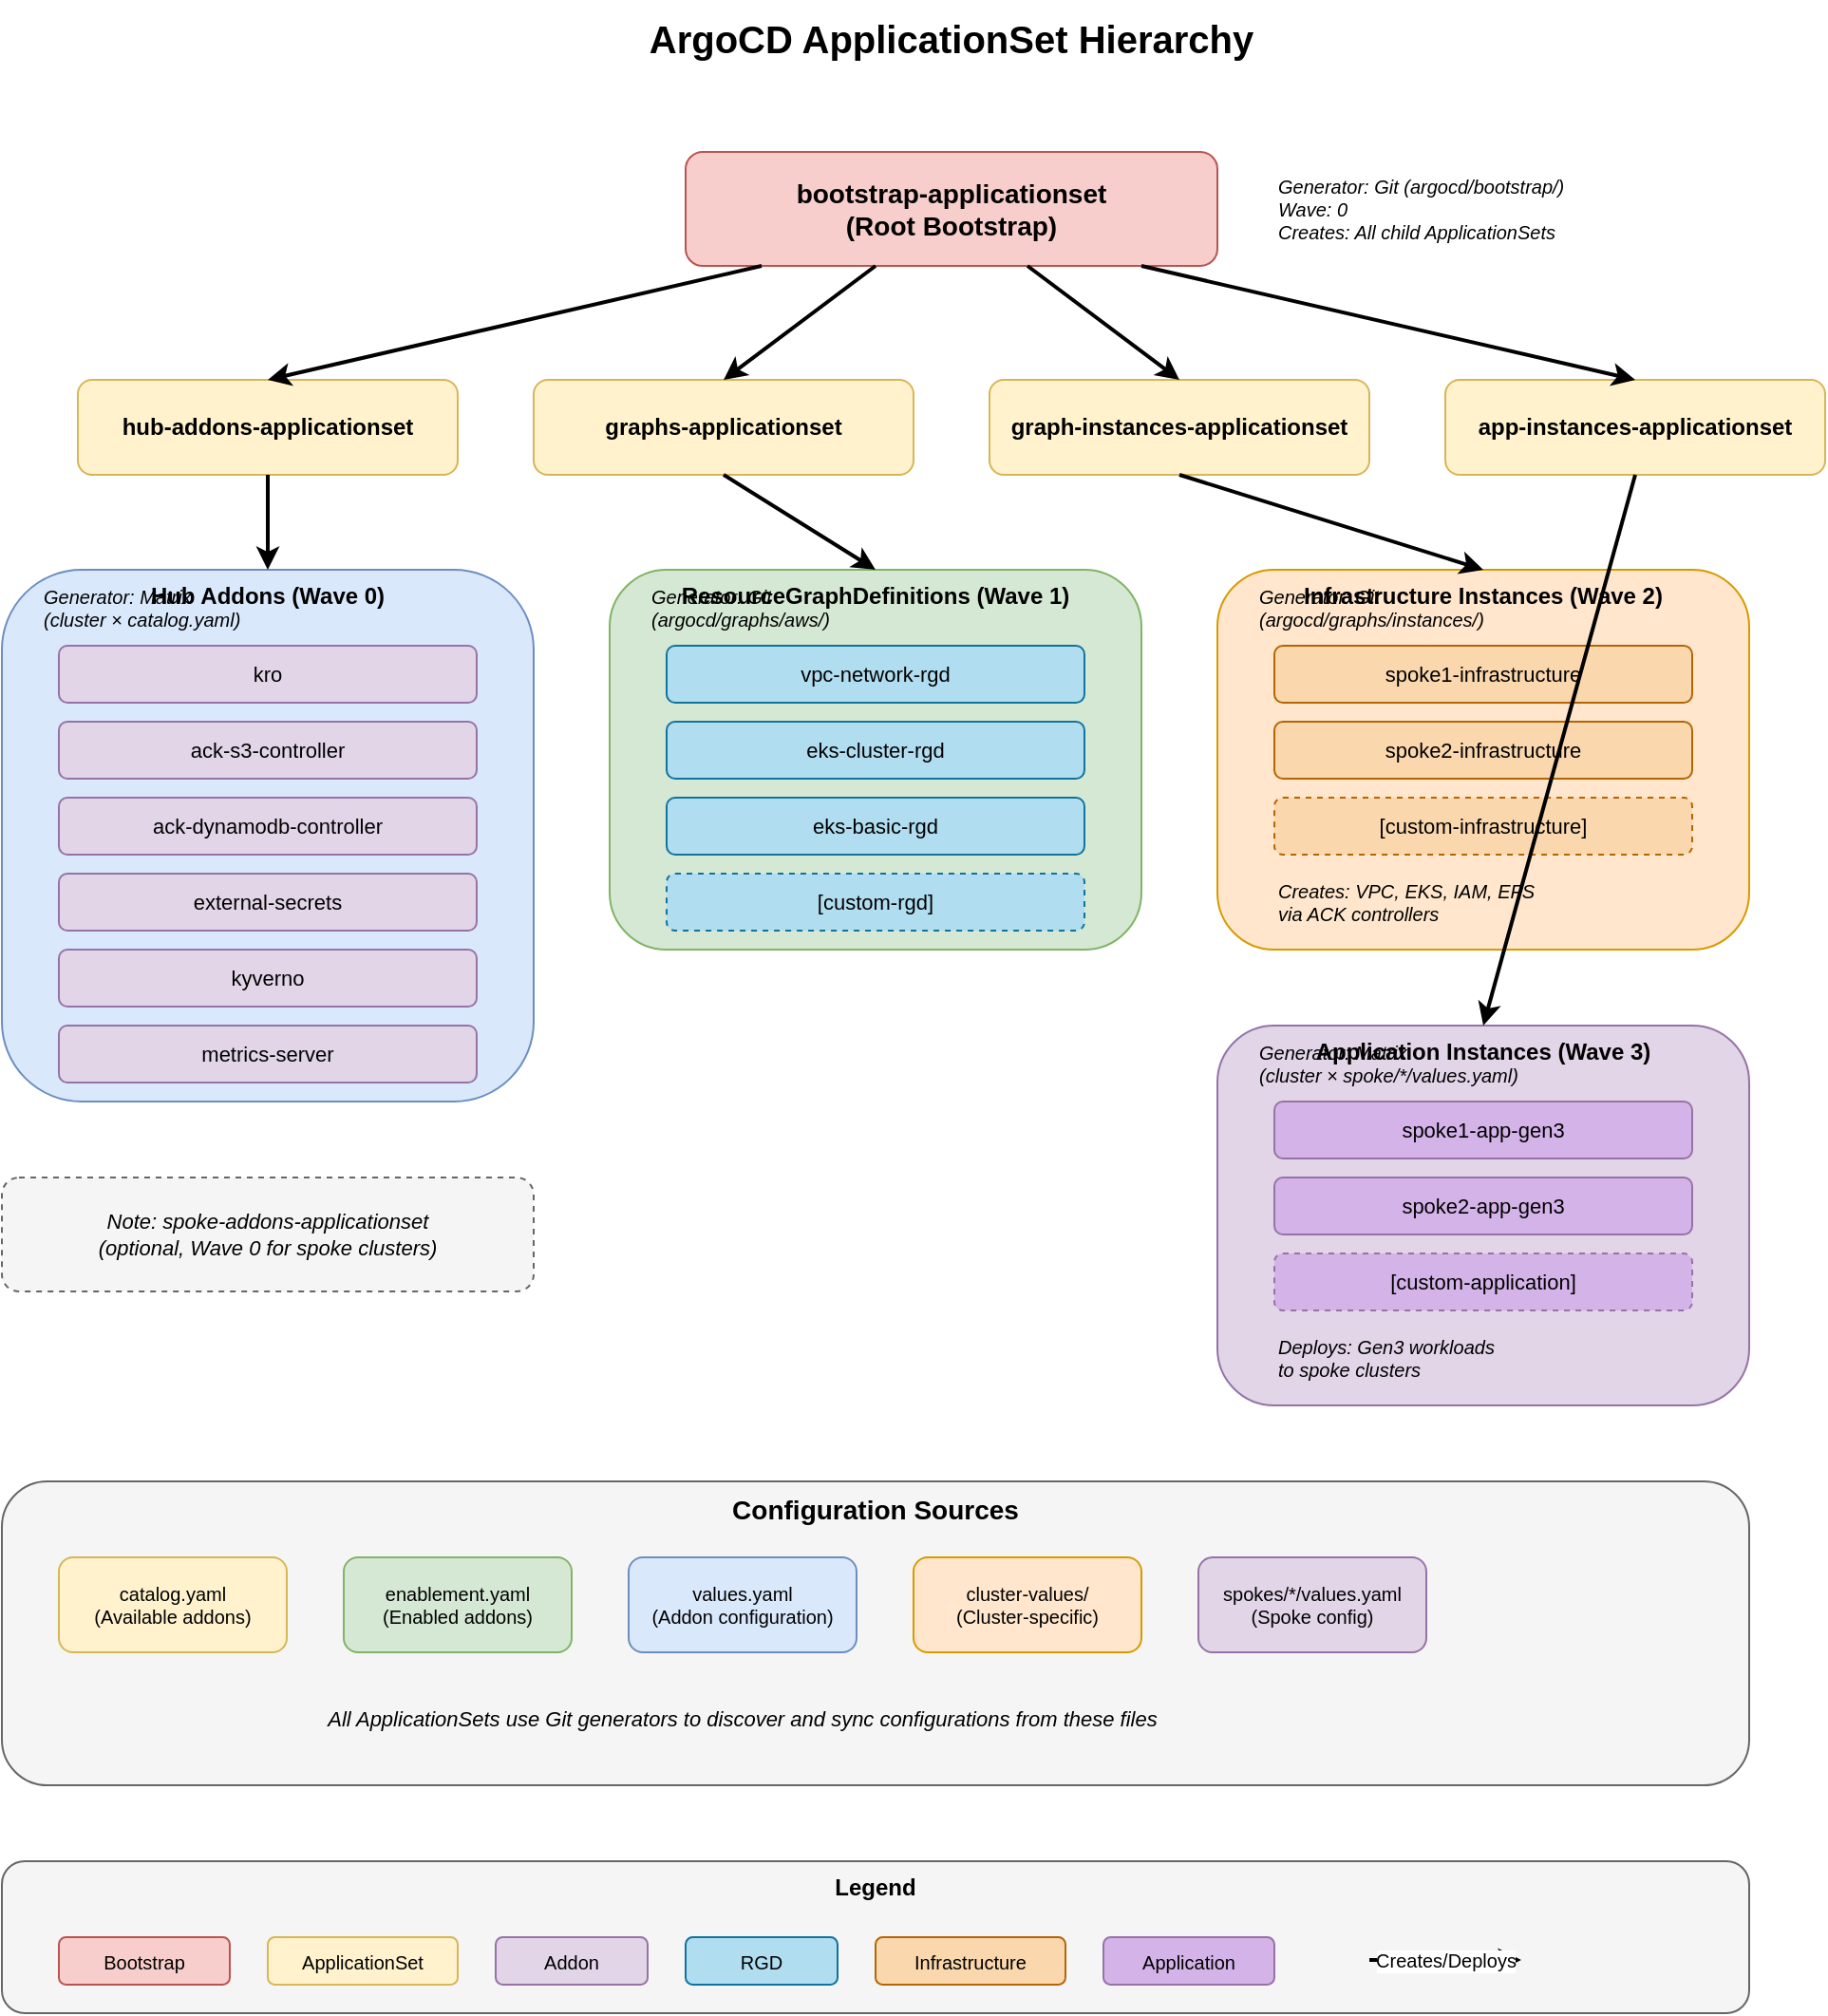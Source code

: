 <mxfile>
  <diagram name="ArgoCD ApplicationSet Hierarchy" id="argocd-applicationset-hierarchy">
    <mxGraphModel dx="1434" dy="896" grid="1" gridSize="10" guides="1" tooltips="1" connect="1" arrows="1" fold="1" page="1" pageScale="1" pageWidth="1169" pageHeight="1200">
      <root>
        <mxCell id="0"/>
        <mxCell id="1" parent="0"/>

        <!-- Title -->
        <mxCell id="title" value="ArgoCD ApplicationSet Hierarchy" style="text;html=1;strokeColor=none;fillColor=none;align=center;verticalAlign=middle;whiteSpace=wrap;rounded=0;fontSize=20;fontStyle=1" vertex="1" parent="1">
          <mxGeometry x="380" y="40" width="400" height="40" as="geometry"/>
        </mxCell>

        <!-- Bootstrap ApplicationSet -->
        <mxCell id="bootstrap" value="bootstrap-applicationset&#xa;(Root Bootstrap)" style="rounded=1;whiteSpace=wrap;html=1;fillColor=#f8cecc;strokeColor=#b85450;fontSize=14;fontStyle=1" vertex="1" parent="1">
          <mxGeometry x="440" y="120" width="280" height="60" as="geometry"/>
        </mxCell>

        <mxCell id="bootstrap-desc" value="Generator: Git (argocd/bootstrap/)&#xa;Wave: 0&#xa;Creates: All child ApplicationSets" style="text;html=1;strokeColor=none;fillColor=none;align=left;verticalAlign=middle;whiteSpace=wrap;rounded=0;fontSize=10;fontStyle=2" vertex="1" parent="1">
          <mxGeometry x="750" y="120" width="250" height="60" as="geometry"/>
        </mxCell>

        <!-- Level 1: Child ApplicationSets -->
        <mxCell id="level1-hub-addons" value="hub-addons-applicationset" style="rounded=1;whiteSpace=wrap;html=1;fillColor=#fff2cc;strokeColor=#d6b656;fontSize=12;fontStyle=1" vertex="1" parent="1">
          <mxGeometry x="120" y="240" width="200" height="50" as="geometry"/>
        </mxCell>

        <mxCell id="level1-graphs" value="graphs-applicationset" style="rounded=1;whiteSpace=wrap;html=1;fillColor=#fff2cc;strokeColor=#d6b656;fontSize=12;fontStyle=1" vertex="1" parent="1">
          <mxGeometry x="360" y="240" width="200" height="50" as="geometry"/>
        </mxCell>

        <mxCell id="level1-graph-instances" value="graph-instances-applicationset" style="rounded=1;whiteSpace=wrap;html=1;fillColor=#fff2cc;strokeColor=#d6b656;fontSize=12;fontStyle=1" vertex="1" parent="1">
          <mxGeometry x="600" y="240" width="200" height="50" as="geometry"/>
        </mxCell>

        <mxCell id="level1-app-instances" value="app-instances-applicationset" style="rounded=1;whiteSpace=wrap;html=1;fillColor=#fff2cc;strokeColor=#d6b656;fontSize=12;fontStyle=1" vertex="1" parent="1">
          <mxGeometry x="840" y="240" width="200" height="50" as="geometry"/>
        </mxCell>

        <!-- Arrows from bootstrap -->
        <mxCell id="arrow-boot-1" value="" style="endArrow=classic;html=1;strokeWidth=2;strokeColor=#000000;" edge="1" parent="1">
          <mxGeometry width="50" height="50" relative="1" as="geometry">
            <mxPoint x="480" y="180" as="sourcePoint"/>
            <mxPoint x="220" y="240" as="targetPoint"/>
          </mxGeometry>
        </mxCell>

        <mxCell id="arrow-boot-2" value="" style="endArrow=classic;html=1;strokeWidth=2;strokeColor=#000000;" edge="1" parent="1">
          <mxGeometry width="50" height="50" relative="1" as="geometry">
            <mxPoint x="540" y="180" as="sourcePoint"/>
            <mxPoint x="460" y="240" as="targetPoint"/>
          </mxGeometry>
        </mxCell>

        <mxCell id="arrow-boot-3" value="" style="endArrow=classic;html=1;strokeWidth=2;strokeColor=#000000;" edge="1" parent="1">
          <mxGeometry width="50" height="50" relative="1" as="geometry">
            <mxPoint x="620" y="180" as="sourcePoint"/>
            <mxPoint x="700" y="240" as="targetPoint"/>
          </mxGeometry>
        </mxCell>

        <mxCell id="arrow-boot-4" value="" style="endArrow=classic;html=1;strokeWidth=2;strokeColor=#000000;" edge="1" parent="1">
          <mxGeometry width="50" height="50" relative="1" as="geometry">
            <mxPoint x="680" y="180" as="sourcePoint"/>
            <mxPoint x="940" y="240" as="targetPoint"/>
          </mxGeometry>
        </mxCell>

        <!-- Hub Addons Details -->
        <mxCell id="hub-addons-box" value="Hub Addons (Wave 0)" style="rounded=1;whiteSpace=wrap;html=1;fillColor=#dae8fc;strokeColor=#6c8ebf;verticalAlign=top;fontSize=12;fontStyle=1" vertex="1" parent="1">
          <mxGeometry x="80" y="340" width="280" height="280" as="geometry"/>
        </mxCell>

        <mxCell id="hub-addon-kro" value="kro" style="rounded=1;whiteSpace=wrap;html=1;fillColor=#e1d5e7;strokeColor=#9673a6;fontSize=11" vertex="1" parent="1">
          <mxGeometry x="110" y="380" width="220" height="30" as="geometry"/>
        </mxCell>

        <mxCell id="hub-addon-ack" value="ack-s3-controller" style="rounded=1;whiteSpace=wrap;html=1;fillColor=#e1d5e7;strokeColor=#9673a6;fontSize=11" vertex="1" parent="1">
          <mxGeometry x="110" y="420" width="220" height="30" as="geometry"/>
        </mxCell>

        <mxCell id="hub-addon-ack2" value="ack-dynamodb-controller" style="rounded=1;whiteSpace=wrap;html=1;fillColor=#e1d5e7;strokeColor=#9673a6;fontSize=11" vertex="1" parent="1">
          <mxGeometry x="110" y="460" width="220" height="30" as="geometry"/>
        </mxCell>

        <mxCell id="hub-addon-external" value="external-secrets" style="rounded=1;whiteSpace=wrap;html=1;fillColor=#e1d5e7;strokeColor=#9673a6;fontSize=11" vertex="1" parent="1">
          <mxGeometry x="110" y="500" width="220" height="30" as="geometry"/>
        </mxCell>

        <mxCell id="hub-addon-kyverno" value="kyverno" style="rounded=1;whiteSpace=wrap;html=1;fillColor=#e1d5e7;strokeColor=#9673a6;fontSize=11" vertex="1" parent="1">
          <mxGeometry x="110" y="540" width="220" height="30" as="geometry"/>
        </mxCell>

        <mxCell id="hub-addon-metrics" value="metrics-server" style="rounded=1;whiteSpace=wrap;html=1;fillColor=#e1d5e7;strokeColor=#9673a6;fontSize=11" vertex="1" parent="1">
          <mxGeometry x="110" y="580" width="220" height="30" as="geometry"/>
        </mxCell>

        <mxCell id="hub-addons-gen" value="Generator: Matrix&#xa;(cluster × catalog.yaml)" style="text;html=1;strokeColor=none;fillColor=none;align=left;verticalAlign=middle;whiteSpace=wrap;rounded=0;fontSize=10;fontStyle=2" vertex="1" parent="1">
          <mxGeometry x="100" y="350" width="240" height="20" as="geometry"/>
        </mxCell>

        <!-- Arrow hub addons -->
        <mxCell id="arrow-hub-1" value="" style="endArrow=classic;html=1;strokeWidth=2;strokeColor=#000000;" edge="1" parent="1">
          <mxGeometry width="50" height="50" relative="1" as="geometry">
            <mxPoint x="220" y="290" as="sourcePoint"/>
            <mxPoint x="220" y="340" as="targetPoint"/>
          </mxGeometry>
        </mxCell>

        <!-- Graphs Details -->
        <mxCell id="graphs-box" value="ResourceGraphDefinitions (Wave 1)" style="rounded=1;whiteSpace=wrap;html=1;fillColor=#d5e8d4;strokeColor=#82b366;verticalAlign=top;fontSize=12;fontStyle=1" vertex="1" parent="1">
          <mxGeometry x="400" y="340" width="280" height="200" as="geometry"/>
        </mxCell>

        <mxCell id="graph-vpc" value="vpc-network-rgd" style="rounded=1;whiteSpace=wrap;html=1;fillColor=#b1ddf0;strokeColor=#10739e;fontSize=11" vertex="1" parent="1">
          <mxGeometry x="430" y="380" width="220" height="30" as="geometry"/>
        </mxCell>

        <mxCell id="graph-eks-cluster" value="eks-cluster-rgd" style="rounded=1;whiteSpace=wrap;html=1;fillColor=#b1ddf0;strokeColor=#10739e;fontSize=11" vertex="1" parent="1">
          <mxGeometry x="430" y="420" width="220" height="30" as="geometry"/>
        </mxCell>

        <mxCell id="graph-eks-basic" value="eks-basic-rgd" style="rounded=1;whiteSpace=wrap;html=1;fillColor=#b1ddf0;strokeColor=#10739e;fontSize=11" vertex="1" parent="1">
          <mxGeometry x="430" y="460" width="220" height="30" as="geometry"/>
        </mxCell>

        <mxCell id="graph-custom" value="[custom-rgd]" style="rounded=1;whiteSpace=wrap;html=1;fillColor=#b1ddf0;strokeColor=#10739e;fontSize=11;dashed=1" vertex="1" parent="1">
          <mxGeometry x="430" y="500" width="220" height="30" as="geometry"/>
        </mxCell>

        <mxCell id="graphs-gen" value="Generator: Git&#xa;(argocd/graphs/aws/)" style="text;html=1;strokeColor=none;fillColor=none;align=left;verticalAlign=middle;whiteSpace=wrap;rounded=0;fontSize=10;fontStyle=2" vertex="1" parent="1">
          <mxGeometry x="420" y="350" width="240" height="20" as="geometry"/>
        </mxCell>

        <!-- Arrow graphs -->
        <mxCell id="arrow-graphs-1" value="" style="endArrow=classic;html=1;strokeWidth=2;strokeColor=#000000;" edge="1" parent="1">
          <mxGeometry width="50" height="50" relative="1" as="geometry">
            <mxPoint x="460" y="290" as="sourcePoint"/>
            <mxPoint x="540" y="340" as="targetPoint"/>
          </mxGeometry>
        </mxCell>

        <!-- Graph Instances Details -->
        <mxCell id="graph-inst-box" value="Infrastructure Instances (Wave 2)" style="rounded=1;whiteSpace=wrap;html=1;fillColor=#ffe6cc;strokeColor=#d79b00;verticalAlign=top;fontSize=12;fontStyle=1" vertex="1" parent="1">
          <mxGeometry x="720" y="340" width="280" height="200" as="geometry"/>
        </mxCell>

        <mxCell id="graph-inst-spoke1" value="spoke1-infrastructure" style="rounded=1;whiteSpace=wrap;html=1;fillColor=#fad7ac;strokeColor=#b46504;fontSize=11" vertex="1" parent="1">
          <mxGeometry x="750" y="380" width="220" height="30" as="geometry"/>
        </mxCell>

        <mxCell id="graph-inst-spoke2" value="spoke2-infrastructure" style="rounded=1;whiteSpace=wrap;html=1;fillColor=#fad7ac;strokeColor=#b46504;fontSize=11" vertex="1" parent="1">
          <mxGeometry x="750" y="420" width="220" height="30" as="geometry"/>
        </mxCell>

        <mxCell id="graph-inst-custom" value="[custom-infrastructure]" style="rounded=1;whiteSpace=wrap;html=1;fillColor=#fad7ac;strokeColor=#b46504;fontSize=11;dashed=1" vertex="1" parent="1">
          <mxGeometry x="750" y="460" width="220" height="30" as="geometry"/>
        </mxCell>

        <mxCell id="graph-inst-note" value="Creates: VPC, EKS, IAM, EFS&#xa;via ACK controllers" style="text;html=1;strokeColor=none;fillColor=none;align=left;verticalAlign=middle;whiteSpace=wrap;rounded=0;fontSize=10;fontStyle=2" vertex="1" parent="1">
          <mxGeometry x="750" y="500" width="220" height="30" as="geometry"/>
        </mxCell>

        <mxCell id="graph-inst-gen" value="Generator: Git&#xa;(argocd/graphs/instances/)" style="text;html=1;strokeColor=none;fillColor=none;align=left;verticalAlign=middle;whiteSpace=wrap;rounded=0;fontSize=10;fontStyle=2" vertex="1" parent="1">
          <mxGeometry x="740" y="350" width="240" height="20" as="geometry"/>
        </mxCell>

        <!-- Arrow graph instances -->
        <mxCell id="arrow-graph-inst-1" value="" style="endArrow=classic;html=1;strokeWidth=2;strokeColor=#000000;" edge="1" parent="1">
          <mxGeometry width="50" height="50" relative="1" as="geometry">
            <mxPoint x="700" y="290" as="sourcePoint"/>
            <mxPoint x="860" y="340" as="targetPoint"/>
          </mxGeometry>
        </mxCell>

        <!-- App Instances Details -->
        <mxCell id="app-inst-box" value="Application Instances (Wave 3)" style="rounded=1;whiteSpace=wrap;html=1;fillColor=#e1d5e7;strokeColor=#9673a6;verticalAlign=top;fontSize=12;fontStyle=1" vertex="1" parent="1">
          <mxGeometry x="720" y="580" width="280" height="200" as="geometry"/>
        </mxCell>

        <mxCell id="app-inst-spoke1" value="spoke1-app-gen3" style="rounded=1;whiteSpace=wrap;html=1;fillColor=#d4b3e8;strokeColor=#9673a6;fontSize=11" vertex="1" parent="1">
          <mxGeometry x="750" y="620" width="220" height="30" as="geometry"/>
        </mxCell>

        <mxCell id="app-inst-spoke2" value="spoke2-app-gen3" style="rounded=1;whiteSpace=wrap;html=1;fillColor=#d4b3e8;strokeColor=#9673a6;fontSize=11" vertex="1" parent="1">
          <mxGeometry x="750" y="660" width="220" height="30" as="geometry"/>
        </mxCell>

        <mxCell id="app-inst-custom" value="[custom-application]" style="rounded=1;whiteSpace=wrap;html=1;fillColor=#d4b3e8;strokeColor=#9673a6;fontSize=11;dashed=1" vertex="1" parent="1">
          <mxGeometry x="750" y="700" width="220" height="30" as="geometry"/>
        </mxCell>

        <mxCell id="app-inst-note" value="Deploys: Gen3 workloads&#xa;to spoke clusters" style="text;html=1;strokeColor=none;fillColor=none;align=left;verticalAlign=middle;whiteSpace=wrap;rounded=0;fontSize=10;fontStyle=2" vertex="1" parent="1">
          <mxGeometry x="750" y="740" width="220" height="30" as="geometry"/>
        </mxCell>

        <mxCell id="app-inst-gen" value="Generator: Matrix&#xa;(cluster × spoke/*/values.yaml)" style="text;html=1;strokeColor=none;fillColor=none;align=left;verticalAlign=middle;whiteSpace=wrap;rounded=0;fontSize=10;fontStyle=2" vertex="1" parent="1">
          <mxGeometry x="740" y="590" width="240" height="20" as="geometry"/>
        </mxCell>

        <!-- Arrow app instances -->
        <mxCell id="arrow-app-inst-1" value="" style="endArrow=classic;html=1;strokeWidth=2;strokeColor=#000000;" edge="1" parent="1">
          <mxGeometry width="50" height="50" relative="1" as="geometry">
            <mxPoint x="940" y="290" as="sourcePoint"/>
            <mxPoint x="860" y="580" as="targetPoint"/>
          </mxGeometry>
        </mxCell>

        <!-- Spoke Addons (optional branch) -->
        <mxCell id="spoke-addons-note" value="Note: spoke-addons-applicationset&#xa;(optional, Wave 0 for spoke clusters)" style="rounded=1;whiteSpace=wrap;html=1;fillColor=#f5f5f5;strokeColor=#666666;fontSize=11;fontStyle=2;dashed=1" vertex="1" parent="1">
          <mxGeometry x="80" y="660" width="280" height="60" as="geometry"/>
        </mxCell>

        <!-- Configuration Files Box -->
        <mxCell id="config-box" value="Configuration Sources" style="rounded=1;whiteSpace=wrap;html=1;fillColor=#f5f5f5;strokeColor=#666666;verticalAlign=top;fontSize=14;fontStyle=1" vertex="1" parent="1">
          <mxGeometry x="80" y="820" width="920" height="160" as="geometry"/>
        </mxCell>

        <mxCell id="config-catalog" value="catalog.yaml&#xa;(Available addons)" style="rounded=1;whiteSpace=wrap;html=1;fillColor=#fff2cc;strokeColor=#d6b656;fontSize=10" vertex="1" parent="1">
          <mxGeometry x="110" y="860" width="120" height="50" as="geometry"/>
        </mxCell>

        <mxCell id="config-enablement" value="enablement.yaml&#xa;(Enabled addons)" style="rounded=1;whiteSpace=wrap;html=1;fillColor=#d5e8d4;strokeColor=#82b366;fontSize=10" vertex="1" parent="1">
          <mxGeometry x="260" y="860" width="120" height="50" as="geometry"/>
        </mxCell>

        <mxCell id="config-values" value="values.yaml&#xa;(Addon configuration)" style="rounded=1;whiteSpace=wrap;html=1;fillColor=#dae8fc;strokeColor=#6c8ebf;fontSize=10" vertex="1" parent="1">
          <mxGeometry x="410" y="860" width="120" height="50" as="geometry"/>
        </mxCell>

        <mxCell id="config-cluster-values" value="cluster-values/&#xa;(Cluster-specific)" style="rounded=1;whiteSpace=wrap;html=1;fillColor=#ffe6cc;strokeColor=#d79b00;fontSize=10" vertex="1" parent="1">
          <mxGeometry x="560" y="860" width="120" height="50" as="geometry"/>
        </mxCell>

        <mxCell id="config-spoke-values" value="spokes/*/values.yaml&#xa;(Spoke config)" style="rounded=1;whiteSpace=wrap;html=1;fillColor=#e1d5e7;strokeColor=#9673a6;fontSize=10" vertex="1" parent="1">
          <mxGeometry x="710" y="860" width="120" height="50" as="geometry"/>
        </mxCell>

        <mxCell id="config-note" value="All ApplicationSets use Git generators to discover and sync configurations from these files" style="text;html=1;strokeColor=none;fillColor=none;align=center;verticalAlign=middle;whiteSpace=wrap;rounded=0;fontSize=11;fontStyle=2" vertex="1" parent="1">
          <mxGeometry x="110" y="930" width="720" height="30" as="geometry"/>
        </mxCell>

        <!-- Legend -->
        <mxCell id="legend-box" value="Legend" style="rounded=1;whiteSpace=wrap;html=1;fillColor=#f5f5f5;strokeColor=#666666;verticalAlign=top;fontSize=12;fontStyle=1" vertex="1" parent="1">
          <mxGeometry x="80" y="1020" width="920" height="80" as="geometry"/>
        </mxCell>

        <mxCell id="legend-bootstrap" value="Bootstrap" style="rounded=1;whiteSpace=wrap;html=1;fillColor=#f8cecc;strokeColor=#b85450;fontSize=10" vertex="1" parent="1">
          <mxGeometry x="110" y="1060" width="90" height="25" as="geometry"/>
        </mxCell>

        <mxCell id="legend-appset" value="ApplicationSet" style="rounded=1;whiteSpace=wrap;html=1;fillColor=#fff2cc;strokeColor=#d6b656;fontSize=10" vertex="1" parent="1">
          <mxGeometry x="220" y="1060" width="100" height="25" as="geometry"/>
        </mxCell>

        <mxCell id="legend-addon" value="Addon" style="rounded=1;whiteSpace=wrap;html=1;fillColor=#e1d5e7;strokeColor=#9673a6;fontSize=10" vertex="1" parent="1">
          <mxGeometry x="340" y="1060" width="80" height="25" as="geometry"/>
        </mxCell>

        <mxCell id="legend-rgd" value="RGD" style="rounded=1;whiteSpace=wrap;html=1;fillColor=#b1ddf0;strokeColor=#10739e;fontSize=10" vertex="1" parent="1">
          <mxGeometry x="440" y="1060" width="80" height="25" as="geometry"/>
        </mxCell>

        <mxCell id="legend-infra" value="Infrastructure" style="rounded=1;whiteSpace=wrap;html=1;fillColor=#fad7ac;strokeColor=#b46504;fontSize=10" vertex="1" parent="1">
          <mxGeometry x="540" y="1060" width="100" height="25" as="geometry"/>
        </mxCell>

        <mxCell id="legend-app" value="Application" style="rounded=1;whiteSpace=wrap;html=1;fillColor=#d4b3e8;strokeColor=#9673a6;fontSize=10" vertex="1" parent="1">
          <mxGeometry x="660" y="1060" width="90" height="25" as="geometry"/>
        </mxCell>

        <mxCell id="legend-arrow" value="Creates/Deploys" style="endArrow=classic;html=1;strokeWidth=2;strokeColor=#000000;fontSize=10" edge="1" parent="1">
          <mxGeometry width="50" height="50" relative="1" as="geometry">
            <mxPoint x="800" y="1072" as="sourcePoint"/>
            <mxPoint x="880" y="1072" as="targetPoint"/>
          </mxGeometry>
        </mxCell>

      </root>
    </mxGraphModel>
  </diagram>
</mxfile>
